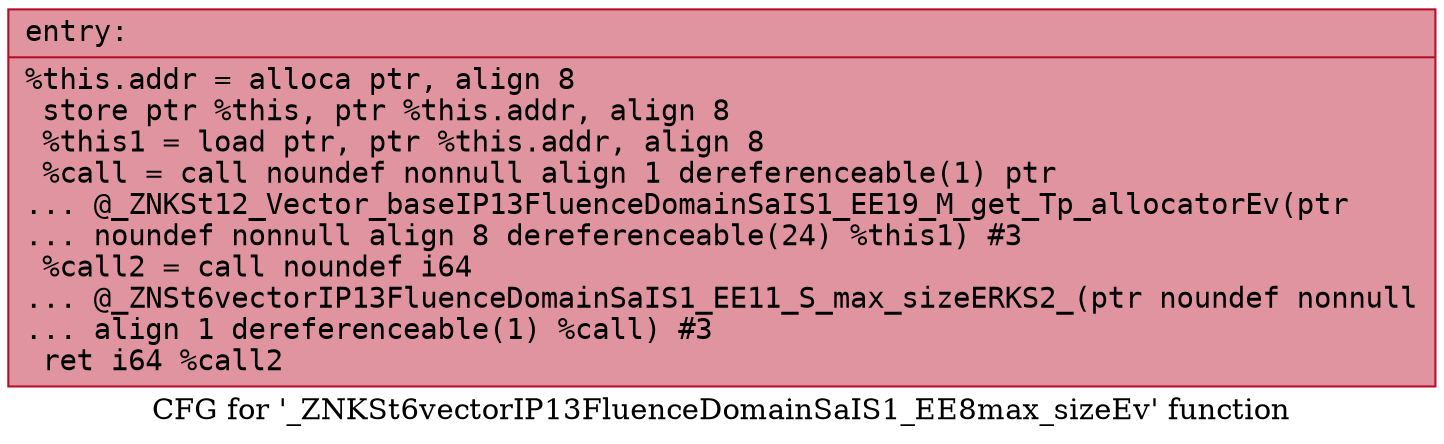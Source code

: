 digraph "CFG for '_ZNKSt6vectorIP13FluenceDomainSaIS1_EE8max_sizeEv' function" {
	label="CFG for '_ZNKSt6vectorIP13FluenceDomainSaIS1_EE8max_sizeEv' function";

	Node0x556c3c85af40 [shape=record,color="#b70d28ff", style=filled, fillcolor="#b70d2870" fontname="Courier",label="{entry:\l|  %this.addr = alloca ptr, align 8\l  store ptr %this, ptr %this.addr, align 8\l  %this1 = load ptr, ptr %this.addr, align 8\l  %call = call noundef nonnull align 1 dereferenceable(1) ptr\l... @_ZNKSt12_Vector_baseIP13FluenceDomainSaIS1_EE19_M_get_Tp_allocatorEv(ptr\l... noundef nonnull align 8 dereferenceable(24) %this1) #3\l  %call2 = call noundef i64\l... @_ZNSt6vectorIP13FluenceDomainSaIS1_EE11_S_max_sizeERKS2_(ptr noundef nonnull\l... align 1 dereferenceable(1) %call) #3\l  ret i64 %call2\l}"];
}
